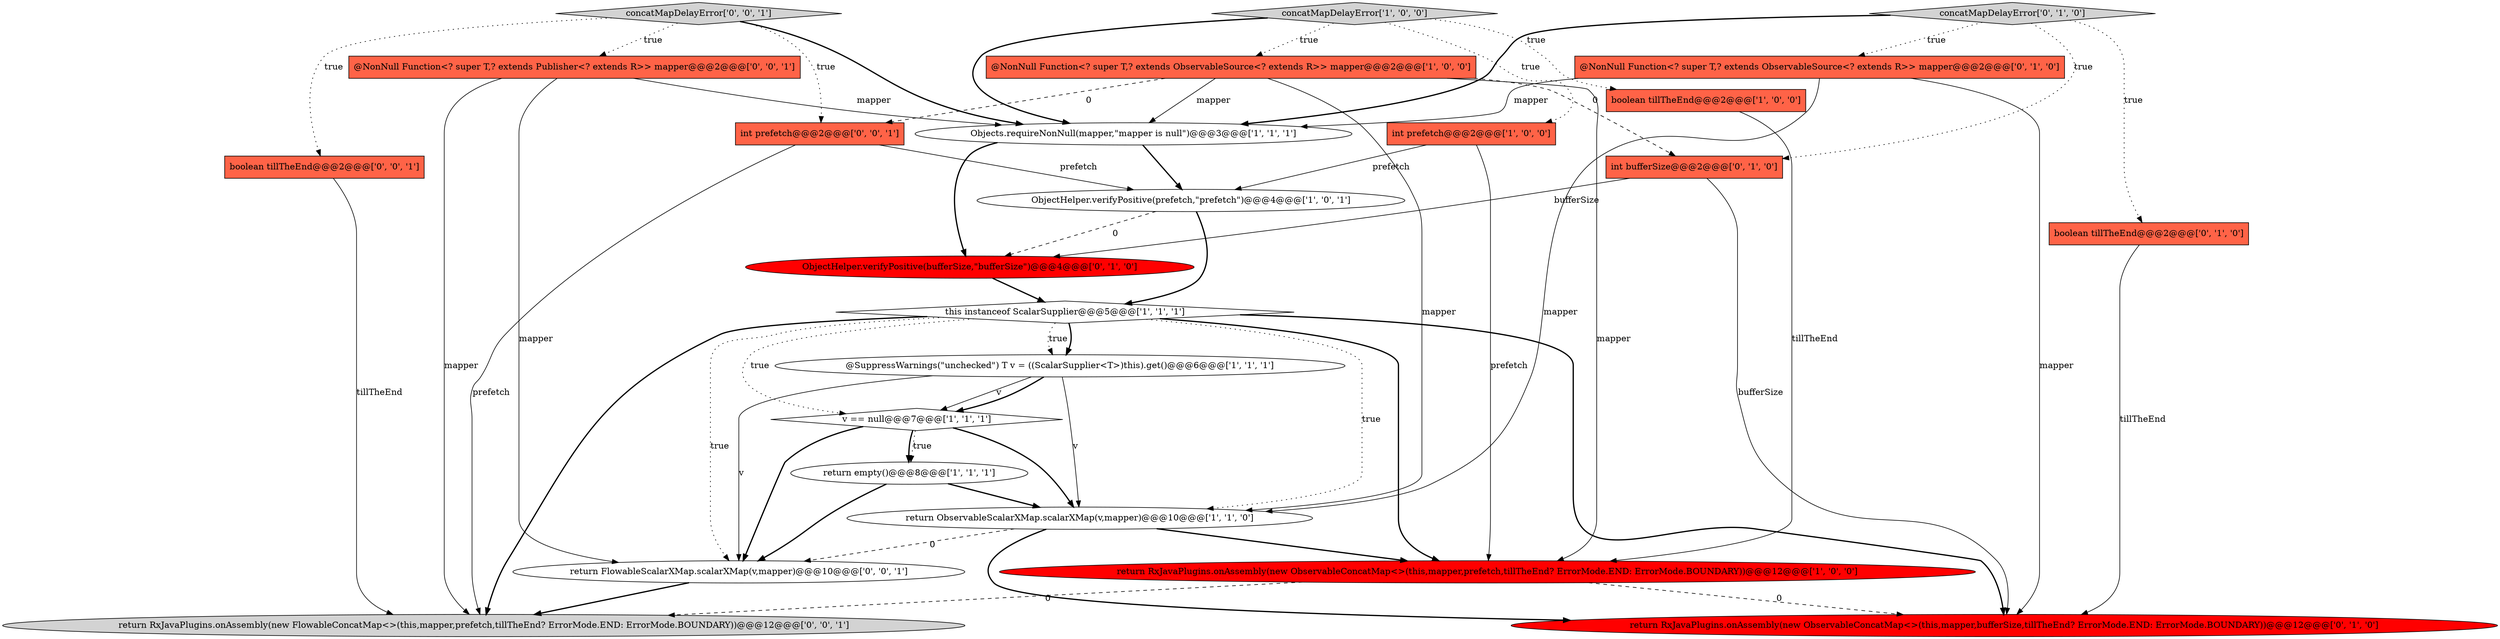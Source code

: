 digraph {
15 [style = filled, label = "int bufferSize@@@2@@@['0', '1', '0']", fillcolor = tomato, shape = box image = "AAA1AAABBB2BBB"];
10 [style = filled, label = "return RxJavaPlugins.onAssembly(new ObservableConcatMap<>(this,mapper,prefetch,tillTheEnd? ErrorMode.END: ErrorMode.BOUNDARY))@@@12@@@['1', '0', '0']", fillcolor = red, shape = ellipse image = "AAA1AAABBB1BBB"];
4 [style = filled, label = "return ObservableScalarXMap.scalarXMap(v,mapper)@@@10@@@['1', '1', '0']", fillcolor = white, shape = ellipse image = "AAA0AAABBB1BBB"];
16 [style = filled, label = "ObjectHelper.verifyPositive(bufferSize,\"bufferSize\")@@@4@@@['0', '1', '0']", fillcolor = red, shape = ellipse image = "AAA1AAABBB2BBB"];
22 [style = filled, label = "int prefetch@@@2@@@['0', '0', '1']", fillcolor = tomato, shape = box image = "AAA0AAABBB3BBB"];
23 [style = filled, label = "return RxJavaPlugins.onAssembly(new FlowableConcatMap<>(this,mapper,prefetch,tillTheEnd? ErrorMode.END: ErrorMode.BOUNDARY))@@@12@@@['0', '0', '1']", fillcolor = lightgray, shape = ellipse image = "AAA0AAABBB3BBB"];
7 [style = filled, label = "Objects.requireNonNull(mapper,\"mapper is null\")@@@3@@@['1', '1', '1']", fillcolor = white, shape = ellipse image = "AAA0AAABBB1BBB"];
9 [style = filled, label = "concatMapDelayError['1', '0', '0']", fillcolor = lightgray, shape = diamond image = "AAA0AAABBB1BBB"];
8 [style = filled, label = "return empty()@@@8@@@['1', '1', '1']", fillcolor = white, shape = ellipse image = "AAA0AAABBB1BBB"];
20 [style = filled, label = "return FlowableScalarXMap.scalarXMap(v,mapper)@@@10@@@['0', '0', '1']", fillcolor = white, shape = ellipse image = "AAA0AAABBB3BBB"];
1 [style = filled, label = "@SuppressWarnings(\"unchecked\") T v = ((ScalarSupplier<T>)this).get()@@@6@@@['1', '1', '1']", fillcolor = white, shape = ellipse image = "AAA0AAABBB1BBB"];
2 [style = filled, label = "boolean tillTheEnd@@@2@@@['1', '0', '0']", fillcolor = tomato, shape = box image = "AAA0AAABBB1BBB"];
12 [style = filled, label = "concatMapDelayError['0', '1', '0']", fillcolor = lightgray, shape = diamond image = "AAA0AAABBB2BBB"];
0 [style = filled, label = "v == null@@@7@@@['1', '1', '1']", fillcolor = white, shape = diamond image = "AAA0AAABBB1BBB"];
14 [style = filled, label = "boolean tillTheEnd@@@2@@@['0', '1', '0']", fillcolor = tomato, shape = box image = "AAA0AAABBB2BBB"];
21 [style = filled, label = "@NonNull Function<? super T,? extends Publisher<? extends R>> mapper@@@2@@@['0', '0', '1']", fillcolor = tomato, shape = box image = "AAA0AAABBB3BBB"];
18 [style = filled, label = "boolean tillTheEnd@@@2@@@['0', '0', '1']", fillcolor = tomato, shape = box image = "AAA0AAABBB3BBB"];
19 [style = filled, label = "concatMapDelayError['0', '0', '1']", fillcolor = lightgray, shape = diamond image = "AAA0AAABBB3BBB"];
13 [style = filled, label = "@NonNull Function<? super T,? extends ObservableSource<? extends R>> mapper@@@2@@@['0', '1', '0']", fillcolor = tomato, shape = box image = "AAA0AAABBB2BBB"];
6 [style = filled, label = "@NonNull Function<? super T,? extends ObservableSource<? extends R>> mapper@@@2@@@['1', '0', '0']", fillcolor = tomato, shape = box image = "AAA1AAABBB1BBB"];
17 [style = filled, label = "return RxJavaPlugins.onAssembly(new ObservableConcatMap<>(this,mapper,bufferSize,tillTheEnd? ErrorMode.END: ErrorMode.BOUNDARY))@@@12@@@['0', '1', '0']", fillcolor = red, shape = ellipse image = "AAA1AAABBB2BBB"];
3 [style = filled, label = "ObjectHelper.verifyPositive(prefetch,\"prefetch\")@@@4@@@['1', '0', '1']", fillcolor = white, shape = ellipse image = "AAA0AAABBB1BBB"];
11 [style = filled, label = "this instanceof ScalarSupplier@@@5@@@['1', '1', '1']", fillcolor = white, shape = diamond image = "AAA0AAABBB1BBB"];
5 [style = filled, label = "int prefetch@@@2@@@['1', '0', '0']", fillcolor = tomato, shape = box image = "AAA0AAABBB1BBB"];
21->23 [style = solid, label="mapper"];
6->10 [style = solid, label="mapper"];
4->10 [style = bold, label=""];
16->11 [style = bold, label=""];
4->17 [style = bold, label=""];
6->7 [style = solid, label="mapper"];
11->1 [style = bold, label=""];
13->7 [style = solid, label="mapper"];
15->17 [style = solid, label="bufferSize"];
5->10 [style = solid, label="prefetch"];
11->1 [style = dotted, label="true"];
1->20 [style = solid, label="v"];
19->18 [style = dotted, label="true"];
3->11 [style = bold, label=""];
14->17 [style = solid, label="tillTheEnd"];
12->15 [style = dotted, label="true"];
1->0 [style = solid, label="v"];
5->3 [style = solid, label="prefetch"];
19->21 [style = dotted, label="true"];
1->0 [style = bold, label=""];
11->4 [style = dotted, label="true"];
9->7 [style = bold, label=""];
9->6 [style = dotted, label="true"];
12->7 [style = bold, label=""];
7->3 [style = bold, label=""];
6->22 [style = dashed, label="0"];
13->4 [style = solid, label="mapper"];
6->4 [style = solid, label="mapper"];
0->8 [style = dotted, label="true"];
12->14 [style = dotted, label="true"];
11->20 [style = dotted, label="true"];
12->13 [style = dotted, label="true"];
2->10 [style = solid, label="tillTheEnd"];
8->20 [style = bold, label=""];
15->16 [style = solid, label="bufferSize"];
20->23 [style = bold, label=""];
6->15 [style = dashed, label="0"];
0->4 [style = bold, label=""];
21->7 [style = solid, label="mapper"];
11->10 [style = bold, label=""];
4->20 [style = dashed, label="0"];
9->2 [style = dotted, label="true"];
11->0 [style = dotted, label="true"];
13->17 [style = solid, label="mapper"];
7->16 [style = bold, label=""];
0->8 [style = bold, label=""];
19->22 [style = dotted, label="true"];
10->17 [style = dashed, label="0"];
22->3 [style = solid, label="prefetch"];
11->17 [style = bold, label=""];
0->20 [style = bold, label=""];
21->20 [style = solid, label="mapper"];
8->4 [style = bold, label=""];
22->23 [style = solid, label="prefetch"];
18->23 [style = solid, label="tillTheEnd"];
11->23 [style = bold, label=""];
19->7 [style = bold, label=""];
10->23 [style = dashed, label="0"];
3->16 [style = dashed, label="0"];
1->4 [style = solid, label="v"];
9->5 [style = dotted, label="true"];
}
